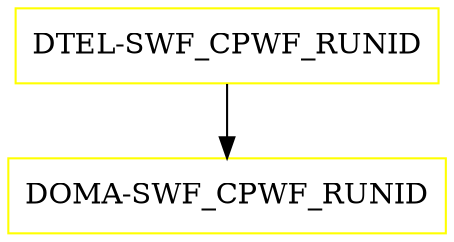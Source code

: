digraph G {
  "DTEL-SWF_CPWF_RUNID" [shape=box,color=yellow];
  "DOMA-SWF_CPWF_RUNID" [shape=box,color=yellow,URL="./DOMA_SWF_CPWF_RUNID.html"];
  "DTEL-SWF_CPWF_RUNID" -> "DOMA-SWF_CPWF_RUNID";
}
